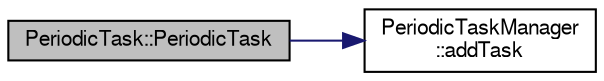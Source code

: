 digraph "PeriodicTask::PeriodicTask"
{
  edge [fontname="FreeSans",fontsize="10",labelfontname="FreeSans",labelfontsize="10"];
  node [fontname="FreeSans",fontsize="10",shape=record];
  rankdir="LR";
  Node1 [label="PeriodicTask::PeriodicTask",height=0.2,width=0.4,color="black", fillcolor="grey75", style="filled", fontcolor="black"];
  Node1 -> Node2 [color="midnightblue",fontsize="10",style="solid",fontname="FreeSans"];
  Node2 [label="PeriodicTaskManager\l::addTask",height=0.2,width=0.4,color="black", fillcolor="white", style="filled",URL="$d2/d31/class_periodic_task_manager.html#aa50992596d26d9ac9b9c741015d990d2"];
}

